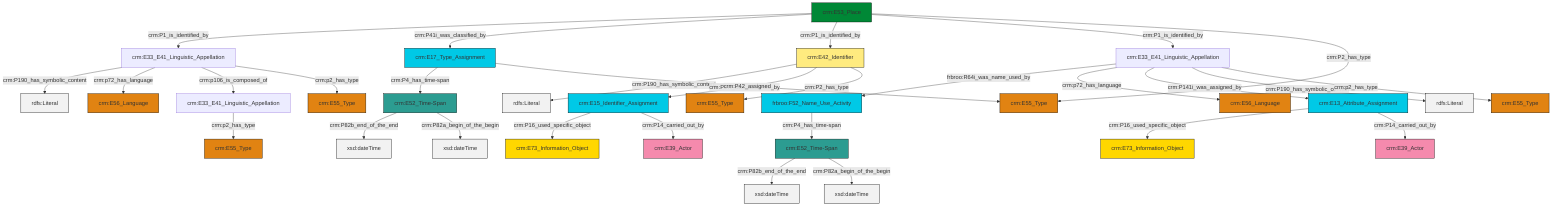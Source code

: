 graph TD
classDef Literal fill:#f2f2f2,stroke:#000000;
classDef CRM_Entity fill:#FFFFFF,stroke:#000000;
classDef Temporal_Entity fill:#00C9E6, stroke:#000000;
classDef Type fill:#E18312, stroke:#000000;
classDef Time-Span fill:#2C9C91, stroke:#000000;
classDef Appellation fill:#FFEB7F, stroke:#000000;
classDef Place fill:#008836, stroke:#000000;
classDef Persistent_Item fill:#B266B2, stroke:#000000;
classDef Conceptual_Object fill:#FFD700, stroke:#000000;
classDef Physical_Thing fill:#D2B48C, stroke:#000000;
classDef Actor fill:#f58aad, stroke:#000000;
classDef PC_Classes fill:#4ce600, stroke:#000000;
classDef Multi fill:#cccccc,stroke:#000000;

0["crm:E53_Place"]:::Place -->|crm:P1_is_identified_by| 1["crm:E33_E41_Linguistic_Appellation"]:::Default
6["crm:E42_Identifier"]:::Appellation -->|crm:P190_has_symbolic_content| 7[rdfs:Literal]:::Literal
0["crm:E53_Place"]:::Place -->|crm:P41i_was_classified_by| 8["crm:E17_Type_Assignment"]:::Temporal_Entity
0["crm:E53_Place"]:::Place -->|crm:P1_is_identified_by| 6["crm:E42_Identifier"]:::Appellation
9["crm:E33_E41_Linguistic_Appellation"]:::Default -->|frbroo:R64i_was_name_used_by| 10["frbroo:F52_Name_Use_Activity"]:::Temporal_Entity
6["crm:E42_Identifier"]:::Appellation -->|crm:P37i_was_assigned_by| 11["crm:E15_Identifier_Assignment"]:::Temporal_Entity
17["crm:E13_Attribute_Assignment"]:::Temporal_Entity -->|crm:P16_used_specific_object| 18["crm:E73_Information_Object"]:::Conceptual_Object
0["crm:E53_Place"]:::Place -->|crm:P1_is_identified_by| 9["crm:E33_E41_Linguistic_Appellation"]:::Default
11["crm:E15_Identifier_Assignment"]:::Temporal_Entity -->|crm:P16_used_specific_object| 19["crm:E73_Information_Object"]:::Conceptual_Object
4["crm:E52_Time-Span"]:::Time-Span -->|crm:P82b_end_of_the_end| 24[xsd:dateTime]:::Literal
1["crm:E33_E41_Linguistic_Appellation"]:::Default -->|crm:P190_has_symbolic_content| 28[rdfs:Literal]:::Literal
12["crm:E52_Time-Span"]:::Time-Span -->|crm:P82b_end_of_the_end| 34[xsd:dateTime]:::Literal
0["crm:E53_Place"]:::Place -->|crm:P2_has_type| 36["crm:E55_Type"]:::Type
29["crm:E33_E41_Linguistic_Appellation"]:::Default -->|crm:p2_has_type| 31["crm:E55_Type"]:::Type
9["crm:E33_E41_Linguistic_Appellation"]:::Default -->|crm:p72_has_language| 2["crm:E56_Language"]:::Type
9["crm:E33_E41_Linguistic_Appellation"]:::Default -->|crm:P141i_was_assigned_by| 17["crm:E13_Attribute_Assignment"]:::Temporal_Entity
6["crm:E42_Identifier"]:::Appellation -->|crm:P2_has_type| 39["crm:E55_Type"]:::Type
8["crm:E17_Type_Assignment"]:::Temporal_Entity -->|crm:P4_has_time-span| 4["crm:E52_Time-Span"]:::Time-Span
1["crm:E33_E41_Linguistic_Appellation"]:::Default -->|crm:p72_has_language| 37["crm:E56_Language"]:::Type
1["crm:E33_E41_Linguistic_Appellation"]:::Default -->|crm:p106_is_composed_of| 29["crm:E33_E41_Linguistic_Appellation"]:::Default
9["crm:E33_E41_Linguistic_Appellation"]:::Default -->|crm:P190_has_symbolic_content| 45[rdfs:Literal]:::Literal
17["crm:E13_Attribute_Assignment"]:::Temporal_Entity -->|crm:P14_carried_out_by| 21["crm:E39_Actor"]:::Actor
10["frbroo:F52_Name_Use_Activity"]:::Temporal_Entity -->|crm:P4_has_time-span| 12["crm:E52_Time-Span"]:::Time-Span
4["crm:E52_Time-Span"]:::Time-Span -->|crm:P82a_begin_of_the_begin| 50[xsd:dateTime]:::Literal
11["crm:E15_Identifier_Assignment"]:::Temporal_Entity -->|crm:P14_carried_out_by| 46["crm:E39_Actor"]:::Actor
9["crm:E33_E41_Linguistic_Appellation"]:::Default -->|crm:p2_has_type| 14["crm:E55_Type"]:::Type
1["crm:E33_E41_Linguistic_Appellation"]:::Default -->|crm:p2_has_type| 25["crm:E55_Type"]:::Type
12["crm:E52_Time-Span"]:::Time-Span -->|crm:P82a_begin_of_the_begin| 52[xsd:dateTime]:::Literal
8["crm:E17_Type_Assignment"]:::Temporal_Entity -->|crm:P42_assigned| 36["crm:E55_Type"]:::Type